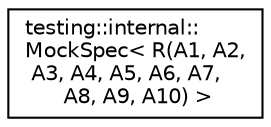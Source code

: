 digraph "Graphical Class Hierarchy"
{
  edge [fontname="Helvetica",fontsize="10",labelfontname="Helvetica",labelfontsize="10"];
  node [fontname="Helvetica",fontsize="10",shape=record];
  rankdir="LR";
  Node0 [label="testing::internal::\lMockSpec\< R(A1, A2,\l A3, A4, A5, A6, A7,\l A8, A9, A10) \>",height=0.2,width=0.4,color="black", fillcolor="white", style="filled",URL="$classtesting_1_1internal_1_1MockSpec.html"];
}
